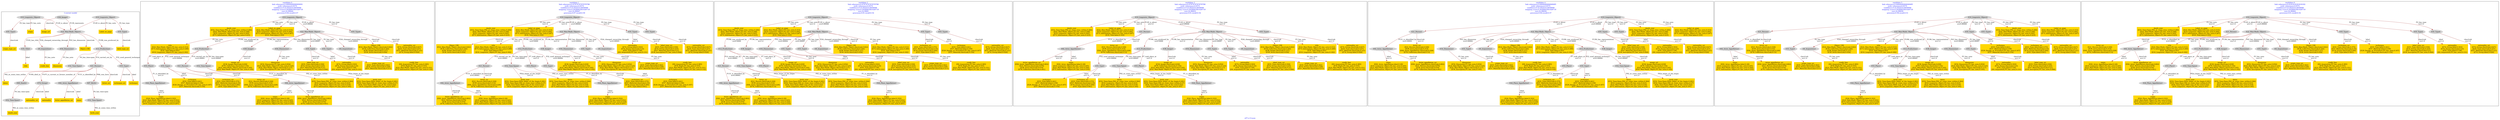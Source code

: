 digraph n0 {
fontcolor="blue"
remincross="true"
label="s07-s-13.json"
subgraph cluster_0 {
label="1-correct model"
n2[style="filled",color="white",fillcolor="lightgray",label="E12_Production1"];
n3[style="filled",color="white",fillcolor="lightgray",label="E21_Person1"];
n4[style="filled",color="white",fillcolor="lightgray",label="E55_Type1"];
n5[style="filled",color="white",fillcolor="lightgray",label="E52_Time-Span1"];
n6[style="filled",color="white",fillcolor="lightgray",label="E69_Death1"];
n7[style="filled",color="white",fillcolor="lightgray",label="E74_Group1"];
n8[style="filled",color="white",fillcolor="lightgray",label="E82_Actor_Appellation1"];
n9[style="filled",color="white",fillcolor="lightgray",label="E67_Birth1"];
n10[shape="plaintext",style="filled",fillcolor="gold",label="Artist_uri"];
n11[style="filled",color="white",fillcolor="lightgray",label="E22_Man-Made_Object1"];
n12[style="filled",color="white",fillcolor="lightgray",label="E35_Title1"];
n13[style="filled",color="white",fillcolor="lightgray",label="E8_Acquisition1"];
n14[style="filled",color="white",fillcolor="lightgray",label="E54_Dimension1"];
n15[shape="plaintext",style="filled",fillcolor="gold",label="Object_URI"];
n16[style="filled",color="white",fillcolor="lightgray",label="E33_Linguistic_Object1"];
n17[style="filled",color="white",fillcolor="lightgray",label="E55_Type2"];
n18[shape="plaintext",style="filled",fillcolor="gold",label="Label_on_page"];
n19[style="filled",color="white",fillcolor="lightgray",label="E33_Linguistic_Object2"];
n20[style="filled",color="white",fillcolor="lightgray",label="E55_Type3"];
n21[shape="plaintext",style="filled",fillcolor="gold",label="origin"];
n22[shape="plaintext",style="filled",fillcolor="gold",label="title"];
n23[style="filled",color="white",fillcolor="lightgray",label="E38_Image1"];
n24[shape="plaintext",style="filled",fillcolor="gold",label="image_url"];
n25[shape="plaintext",style="filled",fillcolor="gold",label="dates"];
n26[style="filled",color="white",fillcolor="lightgray",label="E52_Time-Span2"];
n27[shape="plaintext",style="filled",fillcolor="gold",label="birth_year"];
n28[style="filled",color="white",fillcolor="lightgray",label="E52_Time-Span3"];
n29[shape="plaintext",style="filled",fillcolor="gold",label="death_year"];
n30[shape="plaintext",style="filled",fillcolor="gold",label="dimension"];
n31[shape="plaintext",style="filled",fillcolor="gold",label="technique_uri"];
n32[shape="plaintext",style="filled",fillcolor="gold",label="technique"];
n33[shape="plaintext",style="filled",fillcolor="gold",label="label_type_uri"];
n34[shape="plaintext",style="filled",fillcolor="gold",label="origin_type_uri"];
n35[shape="plaintext",style="filled",fillcolor="gold",label="nationality_uri"];
n36[shape="plaintext",style="filled",fillcolor="gold",label="nationality"];
n37[shape="plaintext",style="filled",fillcolor="gold",label="Artist_appellation_uri"];
n38[shape="plaintext",style="filled",fillcolor="gold",label="name"];
n39[shape="plaintext",style="filled",fillcolor="gold",label="credit_line"];
}
subgraph cluster_1 {
label="candidate 0\nlink coherence:0.9090909090909091\nnode coherence:0.9375\nconfidence:0.4130243314659099\nmapping score:0.5028063561026718\ncost:32.99944\n-precision:0.64-recall:0.57"
n41[style="filled",color="white",fillcolor="lightgray",label="E12_Production1"];
n42[style="filled",color="white",fillcolor="lightgray",label="E21_Person1"];
n43[style="filled",color="white",fillcolor="lightgray",label="E52_Time-Span2"];
n44[style="filled",color="white",fillcolor="lightgray",label="E53_Place1"];
n45[style="filled",color="white",fillcolor="lightgray",label="E55_Type1"];
n46[style="filled",color="white",fillcolor="lightgray",label="E82_Actor_Appellation1"];
n47[style="filled",color="white",fillcolor="lightgray",label="E22_Man-Made_Object1"];
n48[style="filled",color="white",fillcolor="lightgray",label="E38_Image1"];
n49[style="filled",color="white",fillcolor="lightgray",label="E54_Dimension1"];
n50[style="filled",color="white",fillcolor="lightgray",label="E55_Type2"];
n51[style="filled",color="white",fillcolor="lightgray",label="E55_Type3"];
n52[style="filled",color="white",fillcolor="lightgray",label="E8_Acquisition1"];
n53[style="filled",color="white",fillcolor="lightgray",label="E33_Linguistic_Object2"];
n54[style="filled",color="white",fillcolor="lightgray",label="E55_Type4"];
n55[style="filled",color="white",fillcolor="lightgray",label="E44_Place_Appellation1"];
n56[shape="plaintext",style="filled",fillcolor="gold",label="image_url\n[E38_Image,classLink,0.639]\n[E78_Collection,classLink,0.154]\n[E22_Man-Made_Object,classLink,0.105]\n[E22_Man-Made_Object,P3_has_note,0.102]"];
n57[shape="plaintext",style="filled",fillcolor="gold",label="dimension\n[E54_Dimension,P3_has_note,0.654]\n[E22_Man-Made_Object,P3_has_note,0.125]\n[E22_Man-Made_Object,classLink,0.117]\n[E34_Inscription,P3_has_note,0.105]"];
n58[shape="plaintext",style="filled",fillcolor="gold",label="Artist_appellation_uri\n[E82_Actor_Appellation,classLink,0.802]\n[E21_Person,classLink,0.079]\n[E39_Actor,classLink,0.079]\n[E78_Collection,classLink,0.041]"];
n59[shape="plaintext",style="filled",fillcolor="gold",label="death_year\n[E52_Time-Span,P82_at_some_time_within,0.284]\n[E22_Man-Made_Object,P3_has_note,0.248]\n[E33_Linguistic_Object,P3_has_note,0.245]\n[E73_Information_Object,P3_has_note,0.223]"];
n60[shape="plaintext",style="filled",fillcolor="gold",label="Artist_uri\n[E21_Person,classLink,0.328]\n[E39_Actor,classLink,0.314]\n[E82_Actor_Appellation,classLink,0.228]\n[E78_Collection,classLink,0.13]"];
n61[shape="plaintext",style="filled",fillcolor="gold",label="credit_line\n[E8_Acquisition,P3_has_note,0.385]\n[E30_Right,P3_has_note,0.333]\n[E22_Man-Made_Object,P3_has_note,0.151]\n[E73_Information_Object,P3_has_note,0.132]"];
n62[shape="plaintext",style="filled",fillcolor="gold",label="birth_year\n[E52_Time-Span,P82a_begin_of_the_begin,0.281]\n[E52_Time-Span,P82_at_some_time_within,0.27]\n[E52_Time-Span,P82b_end_of_the_end,0.252]\n[E33_Linguistic_Object,P3_has_note,0.197]"];
n63[shape="plaintext",style="filled",fillcolor="gold",label="origin\n[E44_Place_Appellation,label,0.322]\n[E22_Man-Made_Object,P3_has_note,0.252]\n[E73_Information_Object,P3_has_note,0.219]\n[E33_Linguistic_Object,P3_has_note,0.207]"];
n64[shape="plaintext",style="filled",fillcolor="gold",label="label_type_uri\n[E55_Type,classLink,0.559]\n[E74_Group,classLink,0.225]\n[E57_Material,classLink,0.21]\n[E34_Inscription,P3_has_note,0.006]"];
n65[shape="plaintext",style="filled",fillcolor="gold",label="nationality_uri\n[E74_Group,classLink,0.627]\n[E55_Type,classLink,0.227]\n[E57_Material,classLink,0.121]\n[E74_Group,label,0.026]"];
n66[shape="plaintext",style="filled",fillcolor="gold",label="name\n[E82_Actor_Appellation,label,0.28]\n[E33_Linguistic_Object,P3_has_note,0.245]\n[E22_Man-Made_Object,P3_has_note,0.244]\n[E73_Information_Object,P3_has_note,0.232]"];
n67[shape="plaintext",style="filled",fillcolor="gold",label="Object_URI\n[E22_Man-Made_Object,classLink,0.642]\n[E78_Collection,classLink,0.164]\n[E38_Image,classLink,0.137]\n[E39_Actor,classLink,0.058]"];
n68[shape="plaintext",style="filled",fillcolor="gold",label="technique_uri\n[E55_Type,classLink,0.375]\n[E57_Material,classLink,0.33]\n[E74_Group,classLink,0.294]\n[E55_Type,label,0.001]"];
n69[shape="plaintext",style="filled",fillcolor="gold",label="origin_type_uri\n[E55_Type,classLink,0.562]\n[E74_Group,classLink,0.226]\n[E57_Material,classLink,0.211]"];
n70[shape="plaintext",style="filled",fillcolor="gold",label="Label_on_page\n[E22_Man-Made_Object,P3_has_note,0.315]\n[E33_Linguistic_Object,P3_has_note,0.295]\n[E73_Information_Object,P3_has_note,0.287]\n[E35_Title,label,0.103]"];
n71[shape="plaintext",style="filled",fillcolor="gold",label="dates\n[E52_Time-Span,P82_at_some_time_within,0.364]\n[E33_Linguistic_Object,P3_has_note,0.223]\n[E22_Man-Made_Object,P3_has_note,0.218]\n[E73_Information_Object,P3_has_note,0.195]"];
n72[shape="plaintext",style="filled",fillcolor="gold",label="technique\n[E55_Type,label,0.441]\n[E57_Material,label,0.238]\n[E29_Design_or_Procedure,P3_has_note,0.167]\n[E57_Material,classLink,0.154]"];
n73[shape="plaintext",style="filled",fillcolor="gold",label="nationality\n[E74_Group,label,0.503]\n[E74_Group,classLink,0.23]\n[E55_Type,label,0.136]\n[E8_Acquisition,P3_has_note,0.131]"];
n74[shape="plaintext",style="filled",fillcolor="gold",label="title\n[E22_Man-Made_Object,P3_has_note,0.312]\n[E73_Information_Object,P3_has_note,0.266]\n[E35_Title,label,0.241]\n[E33_Linguistic_Object,P3_has_note,0.182]"];
}
subgraph cluster_2 {
label="candidate 1\nlink coherence:0.8787878787878788\nnode coherence:0.9375\nconfidence:0.4130243314659099\nmapping score:0.5028063561026718\ncost:32.99947\n-precision:0.67-recall:0.59"
n76[style="filled",color="white",fillcolor="lightgray",label="E12_Production1"];
n77[style="filled",color="white",fillcolor="lightgray",label="E21_Person1"];
n78[style="filled",color="white",fillcolor="lightgray",label="E52_Time-Span2"];
n79[style="filled",color="white",fillcolor="lightgray",label="E53_Place1"];
n80[style="filled",color="white",fillcolor="lightgray",label="E55_Type1"];
n81[style="filled",color="white",fillcolor="lightgray",label="E82_Actor_Appellation1"];
n82[style="filled",color="white",fillcolor="lightgray",label="E22_Man-Made_Object1"];
n83[style="filled",color="white",fillcolor="lightgray",label="E38_Image1"];
n84[style="filled",color="white",fillcolor="lightgray",label="E54_Dimension1"];
n85[style="filled",color="white",fillcolor="lightgray",label="E55_Type3"];
n86[style="filled",color="white",fillcolor="lightgray",label="E8_Acquisition1"];
n87[style="filled",color="white",fillcolor="lightgray",label="E33_Linguistic_Object2"];
n88[style="filled",color="white",fillcolor="lightgray",label="E55_Type2"];
n89[style="filled",color="white",fillcolor="lightgray",label="E55_Type4"];
n90[style="filled",color="white",fillcolor="lightgray",label="E44_Place_Appellation1"];
n91[shape="plaintext",style="filled",fillcolor="gold",label="image_url\n[E38_Image,classLink,0.639]\n[E78_Collection,classLink,0.154]\n[E22_Man-Made_Object,classLink,0.105]\n[E22_Man-Made_Object,P3_has_note,0.102]"];
n92[shape="plaintext",style="filled",fillcolor="gold",label="dimension\n[E54_Dimension,P3_has_note,0.654]\n[E22_Man-Made_Object,P3_has_note,0.125]\n[E22_Man-Made_Object,classLink,0.117]\n[E34_Inscription,P3_has_note,0.105]"];
n93[shape="plaintext",style="filled",fillcolor="gold",label="Artist_appellation_uri\n[E82_Actor_Appellation,classLink,0.802]\n[E21_Person,classLink,0.079]\n[E39_Actor,classLink,0.079]\n[E78_Collection,classLink,0.041]"];
n94[shape="plaintext",style="filled",fillcolor="gold",label="death_year\n[E52_Time-Span,P82_at_some_time_within,0.284]\n[E22_Man-Made_Object,P3_has_note,0.248]\n[E33_Linguistic_Object,P3_has_note,0.245]\n[E73_Information_Object,P3_has_note,0.223]"];
n95[shape="plaintext",style="filled",fillcolor="gold",label="Artist_uri\n[E21_Person,classLink,0.328]\n[E39_Actor,classLink,0.314]\n[E82_Actor_Appellation,classLink,0.228]\n[E78_Collection,classLink,0.13]"];
n96[shape="plaintext",style="filled",fillcolor="gold",label="credit_line\n[E8_Acquisition,P3_has_note,0.385]\n[E30_Right,P3_has_note,0.333]\n[E22_Man-Made_Object,P3_has_note,0.151]\n[E73_Information_Object,P3_has_note,0.132]"];
n97[shape="plaintext",style="filled",fillcolor="gold",label="birth_year\n[E52_Time-Span,P82a_begin_of_the_begin,0.281]\n[E52_Time-Span,P82_at_some_time_within,0.27]\n[E52_Time-Span,P82b_end_of_the_end,0.252]\n[E33_Linguistic_Object,P3_has_note,0.197]"];
n98[shape="plaintext",style="filled",fillcolor="gold",label="origin\n[E44_Place_Appellation,label,0.322]\n[E22_Man-Made_Object,P3_has_note,0.252]\n[E73_Information_Object,P3_has_note,0.219]\n[E33_Linguistic_Object,P3_has_note,0.207]"];
n99[shape="plaintext",style="filled",fillcolor="gold",label="label_type_uri\n[E55_Type,classLink,0.559]\n[E74_Group,classLink,0.225]\n[E57_Material,classLink,0.21]\n[E34_Inscription,P3_has_note,0.006]"];
n100[shape="plaintext",style="filled",fillcolor="gold",label="nationality_uri\n[E74_Group,classLink,0.627]\n[E55_Type,classLink,0.227]\n[E57_Material,classLink,0.121]\n[E74_Group,label,0.026]"];
n101[shape="plaintext",style="filled",fillcolor="gold",label="name\n[E82_Actor_Appellation,label,0.28]\n[E33_Linguistic_Object,P3_has_note,0.245]\n[E22_Man-Made_Object,P3_has_note,0.244]\n[E73_Information_Object,P3_has_note,0.232]"];
n102[shape="plaintext",style="filled",fillcolor="gold",label="Object_URI\n[E22_Man-Made_Object,classLink,0.642]\n[E78_Collection,classLink,0.164]\n[E38_Image,classLink,0.137]\n[E39_Actor,classLink,0.058]"];
n103[shape="plaintext",style="filled",fillcolor="gold",label="technique_uri\n[E55_Type,classLink,0.375]\n[E57_Material,classLink,0.33]\n[E74_Group,classLink,0.294]\n[E55_Type,label,0.001]"];
n104[shape="plaintext",style="filled",fillcolor="gold",label="origin_type_uri\n[E55_Type,classLink,0.562]\n[E74_Group,classLink,0.226]\n[E57_Material,classLink,0.211]"];
n105[shape="plaintext",style="filled",fillcolor="gold",label="Label_on_page\n[E22_Man-Made_Object,P3_has_note,0.315]\n[E33_Linguistic_Object,P3_has_note,0.295]\n[E73_Information_Object,P3_has_note,0.287]\n[E35_Title,label,0.103]"];
n106[shape="plaintext",style="filled",fillcolor="gold",label="dates\n[E52_Time-Span,P82_at_some_time_within,0.364]\n[E33_Linguistic_Object,P3_has_note,0.223]\n[E22_Man-Made_Object,P3_has_note,0.218]\n[E73_Information_Object,P3_has_note,0.195]"];
n107[shape="plaintext",style="filled",fillcolor="gold",label="technique\n[E55_Type,label,0.441]\n[E57_Material,label,0.238]\n[E29_Design_or_Procedure,P3_has_note,0.167]\n[E57_Material,classLink,0.154]"];
n108[shape="plaintext",style="filled",fillcolor="gold",label="nationality\n[E74_Group,label,0.503]\n[E74_Group,classLink,0.23]\n[E55_Type,label,0.136]\n[E8_Acquisition,P3_has_note,0.131]"];
n109[shape="plaintext",style="filled",fillcolor="gold",label="title\n[E22_Man-Made_Object,P3_has_note,0.312]\n[E73_Information_Object,P3_has_note,0.266]\n[E35_Title,label,0.241]\n[E33_Linguistic_Object,P3_has_note,0.182]"];
}
subgraph cluster_3 {
label="candidate 2\nlink coherence:0.8787878787878788\nnode coherence:0.9375\nconfidence:0.4130243314659099\nmapping score:0.5028063561026718\ncost:32.9995\n-precision:0.61-recall:0.54"
n111[style="filled",color="white",fillcolor="lightgray",label="E12_Production1"];
n112[style="filled",color="white",fillcolor="lightgray",label="E21_Person1"];
n113[style="filled",color="white",fillcolor="lightgray",label="E52_Time-Span2"];
n114[style="filled",color="white",fillcolor="lightgray",label="E53_Place1"];
n115[style="filled",color="white",fillcolor="lightgray",label="E82_Actor_Appellation1"];
n116[style="filled",color="white",fillcolor="lightgray",label="E22_Man-Made_Object1"];
n117[style="filled",color="white",fillcolor="lightgray",label="E38_Image1"];
n118[style="filled",color="white",fillcolor="lightgray",label="E54_Dimension1"];
n119[style="filled",color="white",fillcolor="lightgray",label="E55_Type2"];
n120[style="filled",color="white",fillcolor="lightgray",label="E55_Type3"];
n121[style="filled",color="white",fillcolor="lightgray",label="E8_Acquisition1"];
n122[style="filled",color="white",fillcolor="lightgray",label="E33_Linguistic_Object2"];
n123[style="filled",color="white",fillcolor="lightgray",label="E55_Type1"];
n124[style="filled",color="white",fillcolor="lightgray",label="E55_Type4"];
n125[style="filled",color="white",fillcolor="lightgray",label="E44_Place_Appellation1"];
n126[shape="plaintext",style="filled",fillcolor="gold",label="image_url\n[E38_Image,classLink,0.639]\n[E78_Collection,classLink,0.154]\n[E22_Man-Made_Object,classLink,0.105]\n[E22_Man-Made_Object,P3_has_note,0.102]"];
n127[shape="plaintext",style="filled",fillcolor="gold",label="dimension\n[E54_Dimension,P3_has_note,0.654]\n[E22_Man-Made_Object,P3_has_note,0.125]\n[E22_Man-Made_Object,classLink,0.117]\n[E34_Inscription,P3_has_note,0.105]"];
n128[shape="plaintext",style="filled",fillcolor="gold",label="Artist_appellation_uri\n[E82_Actor_Appellation,classLink,0.802]\n[E21_Person,classLink,0.079]\n[E39_Actor,classLink,0.079]\n[E78_Collection,classLink,0.041]"];
n129[shape="plaintext",style="filled",fillcolor="gold",label="death_year\n[E52_Time-Span,P82_at_some_time_within,0.284]\n[E22_Man-Made_Object,P3_has_note,0.248]\n[E33_Linguistic_Object,P3_has_note,0.245]\n[E73_Information_Object,P3_has_note,0.223]"];
n130[shape="plaintext",style="filled",fillcolor="gold",label="Artist_uri\n[E21_Person,classLink,0.328]\n[E39_Actor,classLink,0.314]\n[E82_Actor_Appellation,classLink,0.228]\n[E78_Collection,classLink,0.13]"];
n131[shape="plaintext",style="filled",fillcolor="gold",label="credit_line\n[E8_Acquisition,P3_has_note,0.385]\n[E30_Right,P3_has_note,0.333]\n[E22_Man-Made_Object,P3_has_note,0.151]\n[E73_Information_Object,P3_has_note,0.132]"];
n132[shape="plaintext",style="filled",fillcolor="gold",label="birth_year\n[E52_Time-Span,P82a_begin_of_the_begin,0.281]\n[E52_Time-Span,P82_at_some_time_within,0.27]\n[E52_Time-Span,P82b_end_of_the_end,0.252]\n[E33_Linguistic_Object,P3_has_note,0.197]"];
n133[shape="plaintext",style="filled",fillcolor="gold",label="origin\n[E44_Place_Appellation,label,0.322]\n[E22_Man-Made_Object,P3_has_note,0.252]\n[E73_Information_Object,P3_has_note,0.219]\n[E33_Linguistic_Object,P3_has_note,0.207]"];
n134[shape="plaintext",style="filled",fillcolor="gold",label="label_type_uri\n[E55_Type,classLink,0.559]\n[E74_Group,classLink,0.225]\n[E57_Material,classLink,0.21]\n[E34_Inscription,P3_has_note,0.006]"];
n135[shape="plaintext",style="filled",fillcolor="gold",label="nationality_uri\n[E74_Group,classLink,0.627]\n[E55_Type,classLink,0.227]\n[E57_Material,classLink,0.121]\n[E74_Group,label,0.026]"];
n136[shape="plaintext",style="filled",fillcolor="gold",label="name\n[E82_Actor_Appellation,label,0.28]\n[E33_Linguistic_Object,P3_has_note,0.245]\n[E22_Man-Made_Object,P3_has_note,0.244]\n[E73_Information_Object,P3_has_note,0.232]"];
n137[shape="plaintext",style="filled",fillcolor="gold",label="Object_URI\n[E22_Man-Made_Object,classLink,0.642]\n[E78_Collection,classLink,0.164]\n[E38_Image,classLink,0.137]\n[E39_Actor,classLink,0.058]"];
n138[shape="plaintext",style="filled",fillcolor="gold",label="technique_uri\n[E55_Type,classLink,0.375]\n[E57_Material,classLink,0.33]\n[E74_Group,classLink,0.294]\n[E55_Type,label,0.001]"];
n139[shape="plaintext",style="filled",fillcolor="gold",label="origin_type_uri\n[E55_Type,classLink,0.562]\n[E74_Group,classLink,0.226]\n[E57_Material,classLink,0.211]"];
n140[shape="plaintext",style="filled",fillcolor="gold",label="Label_on_page\n[E22_Man-Made_Object,P3_has_note,0.315]\n[E33_Linguistic_Object,P3_has_note,0.295]\n[E73_Information_Object,P3_has_note,0.287]\n[E35_Title,label,0.103]"];
n141[shape="plaintext",style="filled",fillcolor="gold",label="dates\n[E52_Time-Span,P82_at_some_time_within,0.364]\n[E33_Linguistic_Object,P3_has_note,0.223]\n[E22_Man-Made_Object,P3_has_note,0.218]\n[E73_Information_Object,P3_has_note,0.195]"];
n142[shape="plaintext",style="filled",fillcolor="gold",label="technique\n[E55_Type,label,0.441]\n[E57_Material,label,0.238]\n[E29_Design_or_Procedure,P3_has_note,0.167]\n[E57_Material,classLink,0.154]"];
n143[shape="plaintext",style="filled",fillcolor="gold",label="nationality\n[E74_Group,label,0.503]\n[E74_Group,classLink,0.23]\n[E55_Type,label,0.136]\n[E8_Acquisition,P3_has_note,0.131]"];
n144[shape="plaintext",style="filled",fillcolor="gold",label="title\n[E22_Man-Made_Object,P3_has_note,0.312]\n[E73_Information_Object,P3_has_note,0.266]\n[E35_Title,label,0.241]\n[E33_Linguistic_Object,P3_has_note,0.182]"];
}
subgraph cluster_4 {
label="candidate 3\nlink coherence:0.8787878787878788\nnode coherence:0.9375\nconfidence:0.4130243314659099\nmapping score:0.5028063561026718\ncost:32.99953\n-precision:0.61-recall:0.54"
n146[style="filled",color="white",fillcolor="lightgray",label="E12_Production1"];
n147[style="filled",color="white",fillcolor="lightgray",label="E52_Time-Span2"];
n148[style="filled",color="white",fillcolor="lightgray",label="E53_Place1"];
n149[style="filled",color="white",fillcolor="lightgray",label="E55_Type1"];
n150[style="filled",color="white",fillcolor="lightgray",label="E21_Person1"];
n151[style="filled",color="white",fillcolor="lightgray",label="E82_Actor_Appellation1"];
n152[style="filled",color="white",fillcolor="lightgray",label="E22_Man-Made_Object1"];
n153[style="filled",color="white",fillcolor="lightgray",label="E38_Image1"];
n154[style="filled",color="white",fillcolor="lightgray",label="E54_Dimension1"];
n155[style="filled",color="white",fillcolor="lightgray",label="E55_Type2"];
n156[style="filled",color="white",fillcolor="lightgray",label="E55_Type3"];
n157[style="filled",color="white",fillcolor="lightgray",label="E8_Acquisition1"];
n158[style="filled",color="white",fillcolor="lightgray",label="E33_Linguistic_Object2"];
n159[style="filled",color="white",fillcolor="lightgray",label="E55_Type4"];
n160[style="filled",color="white",fillcolor="lightgray",label="E44_Place_Appellation1"];
n161[shape="plaintext",style="filled",fillcolor="gold",label="image_url\n[E38_Image,classLink,0.639]\n[E78_Collection,classLink,0.154]\n[E22_Man-Made_Object,classLink,0.105]\n[E22_Man-Made_Object,P3_has_note,0.102]"];
n162[shape="plaintext",style="filled",fillcolor="gold",label="dimension\n[E54_Dimension,P3_has_note,0.654]\n[E22_Man-Made_Object,P3_has_note,0.125]\n[E22_Man-Made_Object,classLink,0.117]\n[E34_Inscription,P3_has_note,0.105]"];
n163[shape="plaintext",style="filled",fillcolor="gold",label="Artist_appellation_uri\n[E82_Actor_Appellation,classLink,0.802]\n[E21_Person,classLink,0.079]\n[E39_Actor,classLink,0.079]\n[E78_Collection,classLink,0.041]"];
n164[shape="plaintext",style="filled",fillcolor="gold",label="death_year\n[E52_Time-Span,P82_at_some_time_within,0.284]\n[E22_Man-Made_Object,P3_has_note,0.248]\n[E33_Linguistic_Object,P3_has_note,0.245]\n[E73_Information_Object,P3_has_note,0.223]"];
n165[shape="plaintext",style="filled",fillcolor="gold",label="Artist_uri\n[E21_Person,classLink,0.328]\n[E39_Actor,classLink,0.314]\n[E82_Actor_Appellation,classLink,0.228]\n[E78_Collection,classLink,0.13]"];
n166[shape="plaintext",style="filled",fillcolor="gold",label="credit_line\n[E8_Acquisition,P3_has_note,0.385]\n[E30_Right,P3_has_note,0.333]\n[E22_Man-Made_Object,P3_has_note,0.151]\n[E73_Information_Object,P3_has_note,0.132]"];
n167[shape="plaintext",style="filled",fillcolor="gold",label="birth_year\n[E52_Time-Span,P82a_begin_of_the_begin,0.281]\n[E52_Time-Span,P82_at_some_time_within,0.27]\n[E52_Time-Span,P82b_end_of_the_end,0.252]\n[E33_Linguistic_Object,P3_has_note,0.197]"];
n168[shape="plaintext",style="filled",fillcolor="gold",label="origin\n[E44_Place_Appellation,label,0.322]\n[E22_Man-Made_Object,P3_has_note,0.252]\n[E73_Information_Object,P3_has_note,0.219]\n[E33_Linguistic_Object,P3_has_note,0.207]"];
n169[shape="plaintext",style="filled",fillcolor="gold",label="label_type_uri\n[E55_Type,classLink,0.559]\n[E74_Group,classLink,0.225]\n[E57_Material,classLink,0.21]\n[E34_Inscription,P3_has_note,0.006]"];
n170[shape="plaintext",style="filled",fillcolor="gold",label="nationality_uri\n[E74_Group,classLink,0.627]\n[E55_Type,classLink,0.227]\n[E57_Material,classLink,0.121]\n[E74_Group,label,0.026]"];
n171[shape="plaintext",style="filled",fillcolor="gold",label="name\n[E82_Actor_Appellation,label,0.28]\n[E33_Linguistic_Object,P3_has_note,0.245]\n[E22_Man-Made_Object,P3_has_note,0.244]\n[E73_Information_Object,P3_has_note,0.232]"];
n172[shape="plaintext",style="filled",fillcolor="gold",label="Object_URI\n[E22_Man-Made_Object,classLink,0.642]\n[E78_Collection,classLink,0.164]\n[E38_Image,classLink,0.137]\n[E39_Actor,classLink,0.058]"];
n173[shape="plaintext",style="filled",fillcolor="gold",label="technique_uri\n[E55_Type,classLink,0.375]\n[E57_Material,classLink,0.33]\n[E74_Group,classLink,0.294]\n[E55_Type,label,0.001]"];
n174[shape="plaintext",style="filled",fillcolor="gold",label="origin_type_uri\n[E55_Type,classLink,0.562]\n[E74_Group,classLink,0.226]\n[E57_Material,classLink,0.211]"];
n175[shape="plaintext",style="filled",fillcolor="gold",label="Label_on_page\n[E22_Man-Made_Object,P3_has_note,0.315]\n[E33_Linguistic_Object,P3_has_note,0.295]\n[E73_Information_Object,P3_has_note,0.287]\n[E35_Title,label,0.103]"];
n176[shape="plaintext",style="filled",fillcolor="gold",label="dates\n[E52_Time-Span,P82_at_some_time_within,0.364]\n[E33_Linguistic_Object,P3_has_note,0.223]\n[E22_Man-Made_Object,P3_has_note,0.218]\n[E73_Information_Object,P3_has_note,0.195]"];
n177[shape="plaintext",style="filled",fillcolor="gold",label="technique\n[E55_Type,label,0.441]\n[E57_Material,label,0.238]\n[E29_Design_or_Procedure,P3_has_note,0.167]\n[E57_Material,classLink,0.154]"];
n178[shape="plaintext",style="filled",fillcolor="gold",label="nationality\n[E74_Group,label,0.503]\n[E74_Group,classLink,0.23]\n[E55_Type,label,0.136]\n[E8_Acquisition,P3_has_note,0.131]"];
n179[shape="plaintext",style="filled",fillcolor="gold",label="title\n[E22_Man-Made_Object,P3_has_note,0.312]\n[E73_Information_Object,P3_has_note,0.266]\n[E35_Title,label,0.241]\n[E33_Linguistic_Object,P3_has_note,0.182]"];
}
subgraph cluster_5 {
label="candidate 4\nlink coherence:0.8484848484848485\nnode coherence:0.9375\nconfidence:0.4130243314659099\nmapping score:0.5028063561026718\ncost:32.99956\n-precision:0.64-recall:0.57"
n181[style="filled",color="white",fillcolor="lightgray",label="E12_Production1"];
n182[style="filled",color="white",fillcolor="lightgray",label="E52_Time-Span2"];
n183[style="filled",color="white",fillcolor="lightgray",label="E53_Place1"];
n184[style="filled",color="white",fillcolor="lightgray",label="E55_Type1"];
n185[style="filled",color="white",fillcolor="lightgray",label="E21_Person1"];
n186[style="filled",color="white",fillcolor="lightgray",label="E82_Actor_Appellation1"];
n187[style="filled",color="white",fillcolor="lightgray",label="E22_Man-Made_Object1"];
n188[style="filled",color="white",fillcolor="lightgray",label="E38_Image1"];
n189[style="filled",color="white",fillcolor="lightgray",label="E54_Dimension1"];
n190[style="filled",color="white",fillcolor="lightgray",label="E55_Type3"];
n191[style="filled",color="white",fillcolor="lightgray",label="E8_Acquisition1"];
n192[style="filled",color="white",fillcolor="lightgray",label="E33_Linguistic_Object2"];
n193[style="filled",color="white",fillcolor="lightgray",label="E55_Type2"];
n194[style="filled",color="white",fillcolor="lightgray",label="E55_Type4"];
n195[style="filled",color="white",fillcolor="lightgray",label="E44_Place_Appellation1"];
n196[shape="plaintext",style="filled",fillcolor="gold",label="image_url\n[E38_Image,classLink,0.639]\n[E78_Collection,classLink,0.154]\n[E22_Man-Made_Object,classLink,0.105]\n[E22_Man-Made_Object,P3_has_note,0.102]"];
n197[shape="plaintext",style="filled",fillcolor="gold",label="dimension\n[E54_Dimension,P3_has_note,0.654]\n[E22_Man-Made_Object,P3_has_note,0.125]\n[E22_Man-Made_Object,classLink,0.117]\n[E34_Inscription,P3_has_note,0.105]"];
n198[shape="plaintext",style="filled",fillcolor="gold",label="Artist_appellation_uri\n[E82_Actor_Appellation,classLink,0.802]\n[E21_Person,classLink,0.079]\n[E39_Actor,classLink,0.079]\n[E78_Collection,classLink,0.041]"];
n199[shape="plaintext",style="filled",fillcolor="gold",label="death_year\n[E52_Time-Span,P82_at_some_time_within,0.284]\n[E22_Man-Made_Object,P3_has_note,0.248]\n[E33_Linguistic_Object,P3_has_note,0.245]\n[E73_Information_Object,P3_has_note,0.223]"];
n200[shape="plaintext",style="filled",fillcolor="gold",label="Artist_uri\n[E21_Person,classLink,0.328]\n[E39_Actor,classLink,0.314]\n[E82_Actor_Appellation,classLink,0.228]\n[E78_Collection,classLink,0.13]"];
n201[shape="plaintext",style="filled",fillcolor="gold",label="credit_line\n[E8_Acquisition,P3_has_note,0.385]\n[E30_Right,P3_has_note,0.333]\n[E22_Man-Made_Object,P3_has_note,0.151]\n[E73_Information_Object,P3_has_note,0.132]"];
n202[shape="plaintext",style="filled",fillcolor="gold",label="birth_year\n[E52_Time-Span,P82a_begin_of_the_begin,0.281]\n[E52_Time-Span,P82_at_some_time_within,0.27]\n[E52_Time-Span,P82b_end_of_the_end,0.252]\n[E33_Linguistic_Object,P3_has_note,0.197]"];
n203[shape="plaintext",style="filled",fillcolor="gold",label="origin\n[E44_Place_Appellation,label,0.322]\n[E22_Man-Made_Object,P3_has_note,0.252]\n[E73_Information_Object,P3_has_note,0.219]\n[E33_Linguistic_Object,P3_has_note,0.207]"];
n204[shape="plaintext",style="filled",fillcolor="gold",label="label_type_uri\n[E55_Type,classLink,0.559]\n[E74_Group,classLink,0.225]\n[E57_Material,classLink,0.21]\n[E34_Inscription,P3_has_note,0.006]"];
n205[shape="plaintext",style="filled",fillcolor="gold",label="nationality_uri\n[E74_Group,classLink,0.627]\n[E55_Type,classLink,0.227]\n[E57_Material,classLink,0.121]\n[E74_Group,label,0.026]"];
n206[shape="plaintext",style="filled",fillcolor="gold",label="name\n[E82_Actor_Appellation,label,0.28]\n[E33_Linguistic_Object,P3_has_note,0.245]\n[E22_Man-Made_Object,P3_has_note,0.244]\n[E73_Information_Object,P3_has_note,0.232]"];
n207[shape="plaintext",style="filled",fillcolor="gold",label="Object_URI\n[E22_Man-Made_Object,classLink,0.642]\n[E78_Collection,classLink,0.164]\n[E38_Image,classLink,0.137]\n[E39_Actor,classLink,0.058]"];
n208[shape="plaintext",style="filled",fillcolor="gold",label="technique_uri\n[E55_Type,classLink,0.375]\n[E57_Material,classLink,0.33]\n[E74_Group,classLink,0.294]\n[E55_Type,label,0.001]"];
n209[shape="plaintext",style="filled",fillcolor="gold",label="origin_type_uri\n[E55_Type,classLink,0.562]\n[E74_Group,classLink,0.226]\n[E57_Material,classLink,0.211]"];
n210[shape="plaintext",style="filled",fillcolor="gold",label="Label_on_page\n[E22_Man-Made_Object,P3_has_note,0.315]\n[E33_Linguistic_Object,P3_has_note,0.295]\n[E73_Information_Object,P3_has_note,0.287]\n[E35_Title,label,0.103]"];
n211[shape="plaintext",style="filled",fillcolor="gold",label="dates\n[E52_Time-Span,P82_at_some_time_within,0.364]\n[E33_Linguistic_Object,P3_has_note,0.223]\n[E22_Man-Made_Object,P3_has_note,0.218]\n[E73_Information_Object,P3_has_note,0.195]"];
n212[shape="plaintext",style="filled",fillcolor="gold",label="technique\n[E55_Type,label,0.441]\n[E57_Material,label,0.238]\n[E29_Design_or_Procedure,P3_has_note,0.167]\n[E57_Material,classLink,0.154]"];
n213[shape="plaintext",style="filled",fillcolor="gold",label="nationality\n[E74_Group,label,0.503]\n[E74_Group,classLink,0.23]\n[E55_Type,label,0.136]\n[E8_Acquisition,P3_has_note,0.131]"];
n214[shape="plaintext",style="filled",fillcolor="gold",label="title\n[E22_Man-Made_Object,P3_has_note,0.312]\n[E73_Information_Object,P3_has_note,0.266]\n[E35_Title,label,0.241]\n[E33_Linguistic_Object,P3_has_note,0.182]"];
}
subgraph cluster_6 {
label="candidate 5\nlink coherence:0.8484848484848485\nnode coherence:0.9375\nconfidence:0.4130243314659099\nmapping score:0.5028063561026718\ncost:32.99959\n-precision:0.58-recall:0.51"
n216[style="filled",color="white",fillcolor="lightgray",label="E12_Production1"];
n217[style="filled",color="white",fillcolor="lightgray",label="E52_Time-Span2"];
n218[style="filled",color="white",fillcolor="lightgray",label="E53_Place1"];
n219[style="filled",color="white",fillcolor="lightgray",label="E21_Person1"];
n220[style="filled",color="white",fillcolor="lightgray",label="E82_Actor_Appellation1"];
n221[style="filled",color="white",fillcolor="lightgray",label="E22_Man-Made_Object1"];
n222[style="filled",color="white",fillcolor="lightgray",label="E38_Image1"];
n223[style="filled",color="white",fillcolor="lightgray",label="E54_Dimension1"];
n224[style="filled",color="white",fillcolor="lightgray",label="E55_Type2"];
n225[style="filled",color="white",fillcolor="lightgray",label="E55_Type3"];
n226[style="filled",color="white",fillcolor="lightgray",label="E8_Acquisition1"];
n227[style="filled",color="white",fillcolor="lightgray",label="E33_Linguistic_Object2"];
n228[style="filled",color="white",fillcolor="lightgray",label="E55_Type1"];
n229[style="filled",color="white",fillcolor="lightgray",label="E55_Type4"];
n230[style="filled",color="white",fillcolor="lightgray",label="E44_Place_Appellation1"];
n231[shape="plaintext",style="filled",fillcolor="gold",label="image_url\n[E38_Image,classLink,0.639]\n[E78_Collection,classLink,0.154]\n[E22_Man-Made_Object,classLink,0.105]\n[E22_Man-Made_Object,P3_has_note,0.102]"];
n232[shape="plaintext",style="filled",fillcolor="gold",label="dimension\n[E54_Dimension,P3_has_note,0.654]\n[E22_Man-Made_Object,P3_has_note,0.125]\n[E22_Man-Made_Object,classLink,0.117]\n[E34_Inscription,P3_has_note,0.105]"];
n233[shape="plaintext",style="filled",fillcolor="gold",label="Artist_appellation_uri\n[E82_Actor_Appellation,classLink,0.802]\n[E21_Person,classLink,0.079]\n[E39_Actor,classLink,0.079]\n[E78_Collection,classLink,0.041]"];
n234[shape="plaintext",style="filled",fillcolor="gold",label="death_year\n[E52_Time-Span,P82_at_some_time_within,0.284]\n[E22_Man-Made_Object,P3_has_note,0.248]\n[E33_Linguistic_Object,P3_has_note,0.245]\n[E73_Information_Object,P3_has_note,0.223]"];
n235[shape="plaintext",style="filled",fillcolor="gold",label="Artist_uri\n[E21_Person,classLink,0.328]\n[E39_Actor,classLink,0.314]\n[E82_Actor_Appellation,classLink,0.228]\n[E78_Collection,classLink,0.13]"];
n236[shape="plaintext",style="filled",fillcolor="gold",label="credit_line\n[E8_Acquisition,P3_has_note,0.385]\n[E30_Right,P3_has_note,0.333]\n[E22_Man-Made_Object,P3_has_note,0.151]\n[E73_Information_Object,P3_has_note,0.132]"];
n237[shape="plaintext",style="filled",fillcolor="gold",label="birth_year\n[E52_Time-Span,P82a_begin_of_the_begin,0.281]\n[E52_Time-Span,P82_at_some_time_within,0.27]\n[E52_Time-Span,P82b_end_of_the_end,0.252]\n[E33_Linguistic_Object,P3_has_note,0.197]"];
n238[shape="plaintext",style="filled",fillcolor="gold",label="origin\n[E44_Place_Appellation,label,0.322]\n[E22_Man-Made_Object,P3_has_note,0.252]\n[E73_Information_Object,P3_has_note,0.219]\n[E33_Linguistic_Object,P3_has_note,0.207]"];
n239[shape="plaintext",style="filled",fillcolor="gold",label="label_type_uri\n[E55_Type,classLink,0.559]\n[E74_Group,classLink,0.225]\n[E57_Material,classLink,0.21]\n[E34_Inscription,P3_has_note,0.006]"];
n240[shape="plaintext",style="filled",fillcolor="gold",label="nationality_uri\n[E74_Group,classLink,0.627]\n[E55_Type,classLink,0.227]\n[E57_Material,classLink,0.121]\n[E74_Group,label,0.026]"];
n241[shape="plaintext",style="filled",fillcolor="gold",label="name\n[E82_Actor_Appellation,label,0.28]\n[E33_Linguistic_Object,P3_has_note,0.245]\n[E22_Man-Made_Object,P3_has_note,0.244]\n[E73_Information_Object,P3_has_note,0.232]"];
n242[shape="plaintext",style="filled",fillcolor="gold",label="Object_URI\n[E22_Man-Made_Object,classLink,0.642]\n[E78_Collection,classLink,0.164]\n[E38_Image,classLink,0.137]\n[E39_Actor,classLink,0.058]"];
n243[shape="plaintext",style="filled",fillcolor="gold",label="technique_uri\n[E55_Type,classLink,0.375]\n[E57_Material,classLink,0.33]\n[E74_Group,classLink,0.294]\n[E55_Type,label,0.001]"];
n244[shape="plaintext",style="filled",fillcolor="gold",label="origin_type_uri\n[E55_Type,classLink,0.562]\n[E74_Group,classLink,0.226]\n[E57_Material,classLink,0.211]"];
n245[shape="plaintext",style="filled",fillcolor="gold",label="Label_on_page\n[E22_Man-Made_Object,P3_has_note,0.315]\n[E33_Linguistic_Object,P3_has_note,0.295]\n[E73_Information_Object,P3_has_note,0.287]\n[E35_Title,label,0.103]"];
n246[shape="plaintext",style="filled",fillcolor="gold",label="dates\n[E52_Time-Span,P82_at_some_time_within,0.364]\n[E33_Linguistic_Object,P3_has_note,0.223]\n[E22_Man-Made_Object,P3_has_note,0.218]\n[E73_Information_Object,P3_has_note,0.195]"];
n247[shape="plaintext",style="filled",fillcolor="gold",label="technique\n[E55_Type,label,0.441]\n[E57_Material,label,0.238]\n[E29_Design_or_Procedure,P3_has_note,0.167]\n[E57_Material,classLink,0.154]"];
n248[shape="plaintext",style="filled",fillcolor="gold",label="nationality\n[E74_Group,label,0.503]\n[E74_Group,classLink,0.23]\n[E55_Type,label,0.136]\n[E8_Acquisition,P3_has_note,0.131]"];
n249[shape="plaintext",style="filled",fillcolor="gold",label="title\n[E22_Man-Made_Object,P3_has_note,0.312]\n[E73_Information_Object,P3_has_note,0.266]\n[E35_Title,label,0.241]\n[E33_Linguistic_Object,P3_has_note,0.182]"];
}
subgraph cluster_7 {
label="candidate 6\nlink coherence:0.8181818181818182\nnode coherence:0.9375\nconfidence:0.4130243314659099\nmapping score:0.5028063561026718\ncost:32.99962\n-precision:0.61-recall:0.54"
n251[style="filled",color="white",fillcolor="lightgray",label="E12_Production1"];
n252[style="filled",color="white",fillcolor="lightgray",label="E52_Time-Span2"];
n253[style="filled",color="white",fillcolor="lightgray",label="E53_Place1"];
n254[style="filled",color="white",fillcolor="lightgray",label="E21_Person1"];
n255[style="filled",color="white",fillcolor="lightgray",label="E82_Actor_Appellation1"];
n256[style="filled",color="white",fillcolor="lightgray",label="E22_Man-Made_Object1"];
n257[style="filled",color="white",fillcolor="lightgray",label="E38_Image1"];
n258[style="filled",color="white",fillcolor="lightgray",label="E54_Dimension1"];
n259[style="filled",color="white",fillcolor="lightgray",label="E55_Type3"];
n260[style="filled",color="white",fillcolor="lightgray",label="E8_Acquisition1"];
n261[style="filled",color="white",fillcolor="lightgray",label="E33_Linguistic_Object2"];
n262[style="filled",color="white",fillcolor="lightgray",label="E55_Type1"];
n263[style="filled",color="white",fillcolor="lightgray",label="E55_Type2"];
n264[style="filled",color="white",fillcolor="lightgray",label="E55_Type4"];
n265[style="filled",color="white",fillcolor="lightgray",label="E44_Place_Appellation1"];
n266[shape="plaintext",style="filled",fillcolor="gold",label="image_url\n[E38_Image,classLink,0.639]\n[E78_Collection,classLink,0.154]\n[E22_Man-Made_Object,classLink,0.105]\n[E22_Man-Made_Object,P3_has_note,0.102]"];
n267[shape="plaintext",style="filled",fillcolor="gold",label="dimension\n[E54_Dimension,P3_has_note,0.654]\n[E22_Man-Made_Object,P3_has_note,0.125]\n[E22_Man-Made_Object,classLink,0.117]\n[E34_Inscription,P3_has_note,0.105]"];
n268[shape="plaintext",style="filled",fillcolor="gold",label="Artist_appellation_uri\n[E82_Actor_Appellation,classLink,0.802]\n[E21_Person,classLink,0.079]\n[E39_Actor,classLink,0.079]\n[E78_Collection,classLink,0.041]"];
n269[shape="plaintext",style="filled",fillcolor="gold",label="death_year\n[E52_Time-Span,P82_at_some_time_within,0.284]\n[E22_Man-Made_Object,P3_has_note,0.248]\n[E33_Linguistic_Object,P3_has_note,0.245]\n[E73_Information_Object,P3_has_note,0.223]"];
n270[shape="plaintext",style="filled",fillcolor="gold",label="Artist_uri\n[E21_Person,classLink,0.328]\n[E39_Actor,classLink,0.314]\n[E82_Actor_Appellation,classLink,0.228]\n[E78_Collection,classLink,0.13]"];
n271[shape="plaintext",style="filled",fillcolor="gold",label="credit_line\n[E8_Acquisition,P3_has_note,0.385]\n[E30_Right,P3_has_note,0.333]\n[E22_Man-Made_Object,P3_has_note,0.151]\n[E73_Information_Object,P3_has_note,0.132]"];
n272[shape="plaintext",style="filled",fillcolor="gold",label="birth_year\n[E52_Time-Span,P82a_begin_of_the_begin,0.281]\n[E52_Time-Span,P82_at_some_time_within,0.27]\n[E52_Time-Span,P82b_end_of_the_end,0.252]\n[E33_Linguistic_Object,P3_has_note,0.197]"];
n273[shape="plaintext",style="filled",fillcolor="gold",label="origin\n[E44_Place_Appellation,label,0.322]\n[E22_Man-Made_Object,P3_has_note,0.252]\n[E73_Information_Object,P3_has_note,0.219]\n[E33_Linguistic_Object,P3_has_note,0.207]"];
n274[shape="plaintext",style="filled",fillcolor="gold",label="label_type_uri\n[E55_Type,classLink,0.559]\n[E74_Group,classLink,0.225]\n[E57_Material,classLink,0.21]\n[E34_Inscription,P3_has_note,0.006]"];
n275[shape="plaintext",style="filled",fillcolor="gold",label="nationality_uri\n[E74_Group,classLink,0.627]\n[E55_Type,classLink,0.227]\n[E57_Material,classLink,0.121]\n[E74_Group,label,0.026]"];
n276[shape="plaintext",style="filled",fillcolor="gold",label="name\n[E82_Actor_Appellation,label,0.28]\n[E33_Linguistic_Object,P3_has_note,0.245]\n[E22_Man-Made_Object,P3_has_note,0.244]\n[E73_Information_Object,P3_has_note,0.232]"];
n277[shape="plaintext",style="filled",fillcolor="gold",label="Object_URI\n[E22_Man-Made_Object,classLink,0.642]\n[E78_Collection,classLink,0.164]\n[E38_Image,classLink,0.137]\n[E39_Actor,classLink,0.058]"];
n278[shape="plaintext",style="filled",fillcolor="gold",label="technique_uri\n[E55_Type,classLink,0.375]\n[E57_Material,classLink,0.33]\n[E74_Group,classLink,0.294]\n[E55_Type,label,0.001]"];
n279[shape="plaintext",style="filled",fillcolor="gold",label="origin_type_uri\n[E55_Type,classLink,0.562]\n[E74_Group,classLink,0.226]\n[E57_Material,classLink,0.211]"];
n280[shape="plaintext",style="filled",fillcolor="gold",label="Label_on_page\n[E22_Man-Made_Object,P3_has_note,0.315]\n[E33_Linguistic_Object,P3_has_note,0.295]\n[E73_Information_Object,P3_has_note,0.287]\n[E35_Title,label,0.103]"];
n281[shape="plaintext",style="filled",fillcolor="gold",label="dates\n[E52_Time-Span,P82_at_some_time_within,0.364]\n[E33_Linguistic_Object,P3_has_note,0.223]\n[E22_Man-Made_Object,P3_has_note,0.218]\n[E73_Information_Object,P3_has_note,0.195]"];
n282[shape="plaintext",style="filled",fillcolor="gold",label="technique\n[E55_Type,label,0.441]\n[E57_Material,label,0.238]\n[E29_Design_or_Procedure,P3_has_note,0.167]\n[E57_Material,classLink,0.154]"];
n283[shape="plaintext",style="filled",fillcolor="gold",label="nationality\n[E74_Group,label,0.503]\n[E74_Group,classLink,0.23]\n[E55_Type,label,0.136]\n[E8_Acquisition,P3_has_note,0.131]"];
n284[shape="plaintext",style="filled",fillcolor="gold",label="title\n[E22_Man-Made_Object,P3_has_note,0.312]\n[E73_Information_Object,P3_has_note,0.266]\n[E35_Title,label,0.241]\n[E33_Linguistic_Object,P3_has_note,0.182]"];
}
n2 -> n3[color="brown",fontcolor="black",label="P14_carried_out_by"]
n2 -> n4[color="brown",fontcolor="black",label="P32_used_general_technique"]
n2 -> n5[color="brown",fontcolor="black",label="P4_has_time-span"]
n3 -> n6[color="brown",fontcolor="black",label="P100i_died_in"]
n3 -> n7[color="brown",fontcolor="black",label="P107i_is_current_or_former_member_of"]
n3 -> n8[color="brown",fontcolor="black",label="P131_is_identified_by"]
n3 -> n9[color="brown",fontcolor="black",label="P98i_was_born"]
n3 -> n10[color="brown",fontcolor="black",label="classLink"]
n11 -> n12[color="brown",fontcolor="black",label="P102_has_title"]
n11 -> n2[color="brown",fontcolor="black",label="P108i_was_produced_by"]
n11 -> n13[color="brown",fontcolor="black",label="P24i_changed_ownership_through"]
n11 -> n14[color="brown",fontcolor="black",label="P43_has_dimension"]
n11 -> n15[color="brown",fontcolor="black",label="classLink"]
n16 -> n11[color="brown",fontcolor="black",label="P129_is_about"]
n16 -> n17[color="brown",fontcolor="black",label="P2_has_type"]
n16 -> n18[color="brown",fontcolor="black",label="P3_has_note"]
n19 -> n11[color="brown",fontcolor="black",label="P129_is_about"]
n19 -> n20[color="brown",fontcolor="black",label="P2_has_type"]
n19 -> n21[color="brown",fontcolor="black",label="P3_has_note"]
n12 -> n22[color="brown",fontcolor="black",label="label"]
n23 -> n11[color="brown",fontcolor="black",label="P138_represents"]
n23 -> n24[color="brown",fontcolor="black",label="classLink"]
n5 -> n25[color="brown",fontcolor="black",label="P82_at_some_time_within"]
n26 -> n27[color="brown",fontcolor="black",label="P82_at_some_time_within"]
n28 -> n29[color="brown",fontcolor="black",label="P82_at_some_time_within"]
n14 -> n30[color="brown",fontcolor="black",label="P3_has_note"]
n4 -> n31[color="brown",fontcolor="black",label="classLink"]
n4 -> n32[color="brown",fontcolor="black",label="label"]
n17 -> n33[color="brown",fontcolor="black",label="classLink"]
n20 -> n34[color="brown",fontcolor="black",label="classLink"]
n9 -> n26[color="brown",fontcolor="black",label="P4_has_time-span"]
n6 -> n28[color="brown",fontcolor="black",label="P4_has_time-span"]
n7 -> n35[color="brown",fontcolor="black",label="classLink"]
n7 -> n36[color="brown",fontcolor="black",label="label"]
n8 -> n37[color="brown",fontcolor="black",label="classLink"]
n8 -> n38[color="brown",fontcolor="black",label="label"]
n13 -> n39[color="brown",fontcolor="black",label="P3_has_note"]
n41 -> n42[color="brown",fontcolor="black",label="P14_carried_out_by\nw=0.99991"]
n41 -> n43[color="brown",fontcolor="black",label="P4_has_time-span\nw=0.99995"]
n41 -> n44[color="brown",fontcolor="black",label="P7_took_place_at\nw=1.0"]
n41 -> n45[color="brown",fontcolor="black",label="P32_used_general_technique\nw=0.99994"]
n42 -> n46[color="brown",fontcolor="black",label="P131_is_identified_by\nw=0.99991"]
n47 -> n41[color="brown",fontcolor="black",label="P108i_was_produced_by\nw=0.9999"]
n47 -> n48[color="brown",fontcolor="black",label="P138i_has_representation\nw=1.0"]
n47 -> n49[color="brown",fontcolor="black",label="P43_has_dimension\nw=0.99992"]
n47 -> n50[color="brown",fontcolor="black",label="P2_has_type\nw=0.99997"]
n47 -> n51[color="brown",fontcolor="black",label="P2_has_type\nw=1.0"]
n47 -> n52[color="brown",fontcolor="black",label="P24i_changed_ownership_through\nw=0.99995"]
n53 -> n47[color="brown",fontcolor="black",label="P129_is_about\nw=0.99999"]
n53 -> n54[color="brown",fontcolor="black",label="P2_has_type\nw=1.0"]
n44 -> n55[color="brown",fontcolor="black",label="P1_is_identified_by\nw=1.0"]
n48 -> n56[color="brown",fontcolor="black",label="classLink\nw=1.0"]
n49 -> n57[color="brown",fontcolor="black",label="P3_has_note\nw=1.0"]
n46 -> n58[color="brown",fontcolor="black",label="classLink\nw=1.0"]
n53 -> n59[color="brown",fontcolor="black",label="P3_has_note\nw=1.0"]
n42 -> n60[color="brown",fontcolor="black",label="classLink\nw=1.0"]
n52 -> n61[color="brown",fontcolor="black",label="P3_has_note\nw=1.0"]
n43 -> n62[color="brown",fontcolor="black",label="P82a_begin_of_the_begin\nw=1.0"]
n55 -> n63[color="brown",fontcolor="black",label="label\nw=1.0"]
n50 -> n64[color="brown",fontcolor="black",label="classLink\nw=1.0"]
n54 -> n65[color="brown",fontcolor="black",label="classLink\nw=1.0"]
n46 -> n66[color="brown",fontcolor="black",label="label\nw=1.0"]
n47 -> n67[color="brown",fontcolor="black",label="classLink\nw=1.0"]
n45 -> n68[color="brown",fontcolor="black",label="classLink\nw=1.0"]
n51 -> n69[color="brown",fontcolor="black",label="classLink\nw=1.0"]
n53 -> n70[color="brown",fontcolor="black",label="P3_has_note\nw=1.0"]
n43 -> n71[color="brown",fontcolor="black",label="P82_at_some_time_within\nw=1.0"]
n45 -> n72[color="brown",fontcolor="black",label="label\nw=1.0"]
n50 -> n73[color="brown",fontcolor="black",label="label\nw=1.0"]
n47 -> n74[color="brown",fontcolor="black",label="P3_has_note\nw=1.0"]
n76 -> n77[color="brown",fontcolor="black",label="P14_carried_out_by\nw=0.99991"]
n76 -> n78[color="brown",fontcolor="black",label="P4_has_time-span\nw=0.99995"]
n76 -> n79[color="brown",fontcolor="black",label="P7_took_place_at\nw=1.0"]
n76 -> n80[color="brown",fontcolor="black",label="P32_used_general_technique\nw=0.99994"]
n77 -> n81[color="brown",fontcolor="black",label="P131_is_identified_by\nw=0.99991"]
n82 -> n76[color="brown",fontcolor="black",label="P108i_was_produced_by\nw=0.9999"]
n82 -> n83[color="brown",fontcolor="black",label="P138i_has_representation\nw=1.0"]
n82 -> n84[color="brown",fontcolor="black",label="P43_has_dimension\nw=0.99992"]
n82 -> n85[color="brown",fontcolor="black",label="P2_has_type\nw=1.0"]
n82 -> n86[color="brown",fontcolor="black",label="P24i_changed_ownership_through\nw=0.99995"]
n87 -> n82[color="brown",fontcolor="black",label="P129_is_about\nw=0.99999"]
n87 -> n88[color="brown",fontcolor="black",label="P2_has_type\nw=1.0"]
n87 -> n89[color="brown",fontcolor="black",label="P2_has_type\nw=1.0"]
n79 -> n90[color="brown",fontcolor="black",label="P1_is_identified_by\nw=1.0"]
n83 -> n91[color="brown",fontcolor="black",label="classLink\nw=1.0"]
n84 -> n92[color="brown",fontcolor="black",label="P3_has_note\nw=1.0"]
n81 -> n93[color="brown",fontcolor="black",label="classLink\nw=1.0"]
n87 -> n94[color="brown",fontcolor="black",label="P3_has_note\nw=1.0"]
n77 -> n95[color="brown",fontcolor="black",label="classLink\nw=1.0"]
n86 -> n96[color="brown",fontcolor="black",label="P3_has_note\nw=1.0"]
n78 -> n97[color="brown",fontcolor="black",label="P82a_begin_of_the_begin\nw=1.0"]
n90 -> n98[color="brown",fontcolor="black",label="label\nw=1.0"]
n88 -> n99[color="brown",fontcolor="black",label="classLink\nw=1.0"]
n89 -> n100[color="brown",fontcolor="black",label="classLink\nw=1.0"]
n81 -> n101[color="brown",fontcolor="black",label="label\nw=1.0"]
n82 -> n102[color="brown",fontcolor="black",label="classLink\nw=1.0"]
n80 -> n103[color="brown",fontcolor="black",label="classLink\nw=1.0"]
n85 -> n104[color="brown",fontcolor="black",label="classLink\nw=1.0"]
n87 -> n105[color="brown",fontcolor="black",label="P3_has_note\nw=1.0"]
n78 -> n106[color="brown",fontcolor="black",label="P82_at_some_time_within\nw=1.0"]
n80 -> n107[color="brown",fontcolor="black",label="label\nw=1.0"]
n88 -> n108[color="brown",fontcolor="black",label="label\nw=1.0"]
n82 -> n109[color="brown",fontcolor="black",label="P3_has_note\nw=1.0"]
n111 -> n112[color="brown",fontcolor="black",label="P14_carried_out_by\nw=0.99991"]
n111 -> n113[color="brown",fontcolor="black",label="P4_has_time-span\nw=0.99995"]
n111 -> n114[color="brown",fontcolor="black",label="P7_took_place_at\nw=1.0"]
n112 -> n115[color="brown",fontcolor="black",label="P131_is_identified_by\nw=0.99991"]
n116 -> n111[color="brown",fontcolor="black",label="P108i_was_produced_by\nw=0.9999"]
n116 -> n117[color="brown",fontcolor="black",label="P138i_has_representation\nw=1.0"]
n116 -> n118[color="brown",fontcolor="black",label="P43_has_dimension\nw=0.99992"]
n116 -> n119[color="brown",fontcolor="black",label="P2_has_type\nw=0.99997"]
n116 -> n120[color="brown",fontcolor="black",label="P2_has_type\nw=1.0"]
n116 -> n121[color="brown",fontcolor="black",label="P24i_changed_ownership_through\nw=0.99995"]
n122 -> n116[color="brown",fontcolor="black",label="P129_is_about\nw=0.99999"]
n122 -> n123[color="brown",fontcolor="black",label="P2_has_type\nw=1.0"]
n122 -> n124[color="brown",fontcolor="black",label="P2_has_type\nw=1.0"]
n114 -> n125[color="brown",fontcolor="black",label="P1_is_identified_by\nw=1.0"]
n117 -> n126[color="brown",fontcolor="black",label="classLink\nw=1.0"]
n118 -> n127[color="brown",fontcolor="black",label="P3_has_note\nw=1.0"]
n115 -> n128[color="brown",fontcolor="black",label="classLink\nw=1.0"]
n122 -> n129[color="brown",fontcolor="black",label="P3_has_note\nw=1.0"]
n112 -> n130[color="brown",fontcolor="black",label="classLink\nw=1.0"]
n121 -> n131[color="brown",fontcolor="black",label="P3_has_note\nw=1.0"]
n113 -> n132[color="brown",fontcolor="black",label="P82a_begin_of_the_begin\nw=1.0"]
n125 -> n133[color="brown",fontcolor="black",label="label\nw=1.0"]
n119 -> n134[color="brown",fontcolor="black",label="classLink\nw=1.0"]
n124 -> n135[color="brown",fontcolor="black",label="classLink\nw=1.0"]
n115 -> n136[color="brown",fontcolor="black",label="label\nw=1.0"]
n116 -> n137[color="brown",fontcolor="black",label="classLink\nw=1.0"]
n123 -> n138[color="brown",fontcolor="black",label="classLink\nw=1.0"]
n120 -> n139[color="brown",fontcolor="black",label="classLink\nw=1.0"]
n122 -> n140[color="brown",fontcolor="black",label="P3_has_note\nw=1.0"]
n113 -> n141[color="brown",fontcolor="black",label="P82_at_some_time_within\nw=1.0"]
n123 -> n142[color="brown",fontcolor="black",label="label\nw=1.0"]
n119 -> n143[color="brown",fontcolor="black",label="label\nw=1.0"]
n116 -> n144[color="brown",fontcolor="black",label="P3_has_note\nw=1.0"]
n146 -> n147[color="brown",fontcolor="black",label="P4_has_time-span\nw=0.99995"]
n146 -> n148[color="brown",fontcolor="black",label="P7_took_place_at\nw=1.0"]
n146 -> n149[color="brown",fontcolor="black",label="P32_used_general_technique\nw=0.99994"]
n150 -> n151[color="brown",fontcolor="black",label="P131_is_identified_by\nw=0.99991"]
n152 -> n146[color="brown",fontcolor="black",label="P108i_was_produced_by\nw=0.9999"]
n152 -> n153[color="brown",fontcolor="black",label="P138i_has_representation\nw=1.0"]
n152 -> n154[color="brown",fontcolor="black",label="P43_has_dimension\nw=0.99992"]
n152 -> n155[color="brown",fontcolor="black",label="P2_has_type\nw=0.99997"]
n152 -> n156[color="brown",fontcolor="black",label="P2_has_type\nw=1.0"]
n152 -> n157[color="brown",fontcolor="black",label="P24i_changed_ownership_through\nw=0.99995"]
n158 -> n150[color="brown",fontcolor="black",label="P129_is_about\nw=1.0"]
n158 -> n152[color="brown",fontcolor="black",label="P129_is_about\nw=0.99999"]
n158 -> n159[color="brown",fontcolor="black",label="P2_has_type\nw=1.0"]
n148 -> n160[color="brown",fontcolor="black",label="P1_is_identified_by\nw=1.0"]
n153 -> n161[color="brown",fontcolor="black",label="classLink\nw=1.0"]
n154 -> n162[color="brown",fontcolor="black",label="P3_has_note\nw=1.0"]
n151 -> n163[color="brown",fontcolor="black",label="classLink\nw=1.0"]
n158 -> n164[color="brown",fontcolor="black",label="P3_has_note\nw=1.0"]
n150 -> n165[color="brown",fontcolor="black",label="classLink\nw=1.0"]
n157 -> n166[color="brown",fontcolor="black",label="P3_has_note\nw=1.0"]
n147 -> n167[color="brown",fontcolor="black",label="P82a_begin_of_the_begin\nw=1.0"]
n160 -> n168[color="brown",fontcolor="black",label="label\nw=1.0"]
n155 -> n169[color="brown",fontcolor="black",label="classLink\nw=1.0"]
n159 -> n170[color="brown",fontcolor="black",label="classLink\nw=1.0"]
n151 -> n171[color="brown",fontcolor="black",label="label\nw=1.0"]
n152 -> n172[color="brown",fontcolor="black",label="classLink\nw=1.0"]
n149 -> n173[color="brown",fontcolor="black",label="classLink\nw=1.0"]
n156 -> n174[color="brown",fontcolor="black",label="classLink\nw=1.0"]
n158 -> n175[color="brown",fontcolor="black",label="P3_has_note\nw=1.0"]
n147 -> n176[color="brown",fontcolor="black",label="P82_at_some_time_within\nw=1.0"]
n149 -> n177[color="brown",fontcolor="black",label="label\nw=1.0"]
n155 -> n178[color="brown",fontcolor="black",label="label\nw=1.0"]
n152 -> n179[color="brown",fontcolor="black",label="P3_has_note\nw=1.0"]
n181 -> n182[color="brown",fontcolor="black",label="P4_has_time-span\nw=0.99995"]
n181 -> n183[color="brown",fontcolor="black",label="P7_took_place_at\nw=1.0"]
n181 -> n184[color="brown",fontcolor="black",label="P32_used_general_technique\nw=0.99994"]
n185 -> n186[color="brown",fontcolor="black",label="P131_is_identified_by\nw=0.99991"]
n187 -> n181[color="brown",fontcolor="black",label="P108i_was_produced_by\nw=0.9999"]
n187 -> n188[color="brown",fontcolor="black",label="P138i_has_representation\nw=1.0"]
n187 -> n189[color="brown",fontcolor="black",label="P43_has_dimension\nw=0.99992"]
n187 -> n190[color="brown",fontcolor="black",label="P2_has_type\nw=1.0"]
n187 -> n191[color="brown",fontcolor="black",label="P24i_changed_ownership_through\nw=0.99995"]
n192 -> n185[color="brown",fontcolor="black",label="P129_is_about\nw=1.0"]
n192 -> n187[color="brown",fontcolor="black",label="P129_is_about\nw=0.99999"]
n192 -> n193[color="brown",fontcolor="black",label="P2_has_type\nw=1.0"]
n192 -> n194[color="brown",fontcolor="black",label="P2_has_type\nw=1.0"]
n183 -> n195[color="brown",fontcolor="black",label="P1_is_identified_by\nw=1.0"]
n188 -> n196[color="brown",fontcolor="black",label="classLink\nw=1.0"]
n189 -> n197[color="brown",fontcolor="black",label="P3_has_note\nw=1.0"]
n186 -> n198[color="brown",fontcolor="black",label="classLink\nw=1.0"]
n192 -> n199[color="brown",fontcolor="black",label="P3_has_note\nw=1.0"]
n185 -> n200[color="brown",fontcolor="black",label="classLink\nw=1.0"]
n191 -> n201[color="brown",fontcolor="black",label="P3_has_note\nw=1.0"]
n182 -> n202[color="brown",fontcolor="black",label="P82a_begin_of_the_begin\nw=1.0"]
n195 -> n203[color="brown",fontcolor="black",label="label\nw=1.0"]
n193 -> n204[color="brown",fontcolor="black",label="classLink\nw=1.0"]
n194 -> n205[color="brown",fontcolor="black",label="classLink\nw=1.0"]
n186 -> n206[color="brown",fontcolor="black",label="label\nw=1.0"]
n187 -> n207[color="brown",fontcolor="black",label="classLink\nw=1.0"]
n184 -> n208[color="brown",fontcolor="black",label="classLink\nw=1.0"]
n190 -> n209[color="brown",fontcolor="black",label="classLink\nw=1.0"]
n192 -> n210[color="brown",fontcolor="black",label="P3_has_note\nw=1.0"]
n182 -> n211[color="brown",fontcolor="black",label="P82_at_some_time_within\nw=1.0"]
n184 -> n212[color="brown",fontcolor="black",label="label\nw=1.0"]
n193 -> n213[color="brown",fontcolor="black",label="label\nw=1.0"]
n187 -> n214[color="brown",fontcolor="black",label="P3_has_note\nw=1.0"]
n216 -> n217[color="brown",fontcolor="black",label="P4_has_time-span\nw=0.99995"]
n216 -> n218[color="brown",fontcolor="black",label="P7_took_place_at\nw=1.0"]
n219 -> n220[color="brown",fontcolor="black",label="P131_is_identified_by\nw=0.99991"]
n221 -> n216[color="brown",fontcolor="black",label="P108i_was_produced_by\nw=0.9999"]
n221 -> n222[color="brown",fontcolor="black",label="P138i_has_representation\nw=1.0"]
n221 -> n223[color="brown",fontcolor="black",label="P43_has_dimension\nw=0.99992"]
n221 -> n224[color="brown",fontcolor="black",label="P2_has_type\nw=0.99997"]
n221 -> n225[color="brown",fontcolor="black",label="P2_has_type\nw=1.0"]
n221 -> n226[color="brown",fontcolor="black",label="P24i_changed_ownership_through\nw=0.99995"]
n227 -> n219[color="brown",fontcolor="black",label="P129_is_about\nw=1.0"]
n227 -> n221[color="brown",fontcolor="black",label="P129_is_about\nw=0.99999"]
n227 -> n228[color="brown",fontcolor="black",label="P2_has_type\nw=1.0"]
n227 -> n229[color="brown",fontcolor="black",label="P2_has_type\nw=1.0"]
n218 -> n230[color="brown",fontcolor="black",label="P1_is_identified_by\nw=1.0"]
n222 -> n231[color="brown",fontcolor="black",label="classLink\nw=1.0"]
n223 -> n232[color="brown",fontcolor="black",label="P3_has_note\nw=1.0"]
n220 -> n233[color="brown",fontcolor="black",label="classLink\nw=1.0"]
n227 -> n234[color="brown",fontcolor="black",label="P3_has_note\nw=1.0"]
n219 -> n235[color="brown",fontcolor="black",label="classLink\nw=1.0"]
n226 -> n236[color="brown",fontcolor="black",label="P3_has_note\nw=1.0"]
n217 -> n237[color="brown",fontcolor="black",label="P82a_begin_of_the_begin\nw=1.0"]
n230 -> n238[color="brown",fontcolor="black",label="label\nw=1.0"]
n224 -> n239[color="brown",fontcolor="black",label="classLink\nw=1.0"]
n229 -> n240[color="brown",fontcolor="black",label="classLink\nw=1.0"]
n220 -> n241[color="brown",fontcolor="black",label="label\nw=1.0"]
n221 -> n242[color="brown",fontcolor="black",label="classLink\nw=1.0"]
n228 -> n243[color="brown",fontcolor="black",label="classLink\nw=1.0"]
n225 -> n244[color="brown",fontcolor="black",label="classLink\nw=1.0"]
n227 -> n245[color="brown",fontcolor="black",label="P3_has_note\nw=1.0"]
n217 -> n246[color="brown",fontcolor="black",label="P82_at_some_time_within\nw=1.0"]
n228 -> n247[color="brown",fontcolor="black",label="label\nw=1.0"]
n224 -> n248[color="brown",fontcolor="black",label="label\nw=1.0"]
n221 -> n249[color="brown",fontcolor="black",label="P3_has_note\nw=1.0"]
n251 -> n252[color="brown",fontcolor="black",label="P4_has_time-span\nw=0.99995"]
n251 -> n253[color="brown",fontcolor="black",label="P7_took_place_at\nw=1.0"]
n254 -> n255[color="brown",fontcolor="black",label="P131_is_identified_by\nw=0.99991"]
n256 -> n251[color="brown",fontcolor="black",label="P108i_was_produced_by\nw=0.9999"]
n256 -> n257[color="brown",fontcolor="black",label="P138i_has_representation\nw=1.0"]
n256 -> n258[color="brown",fontcolor="black",label="P43_has_dimension\nw=0.99992"]
n256 -> n259[color="brown",fontcolor="black",label="P2_has_type\nw=1.0"]
n256 -> n260[color="brown",fontcolor="black",label="P24i_changed_ownership_through\nw=0.99995"]
n261 -> n254[color="brown",fontcolor="black",label="P129_is_about\nw=1.0"]
n261 -> n256[color="brown",fontcolor="black",label="P129_is_about\nw=0.99999"]
n261 -> n262[color="brown",fontcolor="black",label="P2_has_type\nw=1.0"]
n261 -> n263[color="brown",fontcolor="black",label="P2_has_type\nw=1.0"]
n261 -> n264[color="brown",fontcolor="black",label="P2_has_type\nw=1.0"]
n253 -> n265[color="brown",fontcolor="black",label="P1_is_identified_by\nw=1.0"]
n257 -> n266[color="brown",fontcolor="black",label="classLink\nw=1.0"]
n258 -> n267[color="brown",fontcolor="black",label="P3_has_note\nw=1.0"]
n255 -> n268[color="brown",fontcolor="black",label="classLink\nw=1.0"]
n261 -> n269[color="brown",fontcolor="black",label="P3_has_note\nw=1.0"]
n254 -> n270[color="brown",fontcolor="black",label="classLink\nw=1.0"]
n260 -> n271[color="brown",fontcolor="black",label="P3_has_note\nw=1.0"]
n252 -> n272[color="brown",fontcolor="black",label="P82a_begin_of_the_begin\nw=1.0"]
n265 -> n273[color="brown",fontcolor="black",label="label\nw=1.0"]
n263 -> n274[color="brown",fontcolor="black",label="classLink\nw=1.0"]
n264 -> n275[color="brown",fontcolor="black",label="classLink\nw=1.0"]
n255 -> n276[color="brown",fontcolor="black",label="label\nw=1.0"]
n256 -> n277[color="brown",fontcolor="black",label="classLink\nw=1.0"]
n262 -> n278[color="brown",fontcolor="black",label="classLink\nw=1.0"]
n259 -> n279[color="brown",fontcolor="black",label="classLink\nw=1.0"]
n261 -> n280[color="brown",fontcolor="black",label="P3_has_note\nw=1.0"]
n252 -> n281[color="brown",fontcolor="black",label="P82_at_some_time_within\nw=1.0"]
n262 -> n282[color="brown",fontcolor="black",label="label\nw=1.0"]
n263 -> n283[color="brown",fontcolor="black",label="label\nw=1.0"]
n256 -> n284[color="brown",fontcolor="black",label="P3_has_note\nw=1.0"]
}
